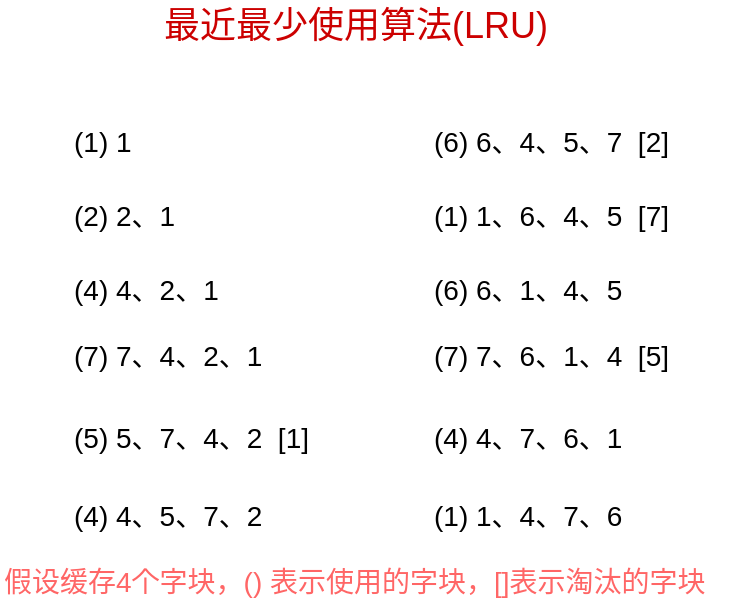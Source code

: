 <mxfile version="12.2.6" type="github" pages="1">
  <diagram id="E5zsGG7FUBDtWv8Oeh53" name="Page-1">
    <mxGraphModel dx="1412" dy="699" grid="1" gridSize="10" guides="1" tooltips="1" connect="1" arrows="1" fold="1" page="1" pageScale="1" pageWidth="827" pageHeight="1169" math="0" shadow="0">
      <root>
        <mxCell id="0"/>
        <mxCell id="1" parent="0"/>
        <mxCell id="9s3MiFvgVYaXWDZ7VL4Z-1" value="&lt;font style=&quot;font-size: 18px&quot; color=&quot;#cc0000&quot;&gt;最近最少使用算法(LRU)&lt;/font&gt;" style="text;html=1;resizable=0;points=[];autosize=1;align=left;verticalAlign=top;spacingTop=-4;" vertex="1" parent="1">
          <mxGeometry x="260" y="50" width="210" height="20" as="geometry"/>
        </mxCell>
        <mxCell id="9s3MiFvgVYaXWDZ7VL4Z-2" value="(1) 1" style="text;html=1;resizable=0;points=[];autosize=1;align=left;verticalAlign=top;spacingTop=-4;fontSize=14;" vertex="1" parent="1">
          <mxGeometry x="215" y="110" width="40" height="20" as="geometry"/>
        </mxCell>
        <mxCell id="9s3MiFvgVYaXWDZ7VL4Z-3" value="(2) 2、1" style="text;html=1;resizable=0;points=[];autosize=1;align=left;verticalAlign=top;spacingTop=-4;fontSize=14;" vertex="1" parent="1">
          <mxGeometry x="215" y="147" width="60" height="20" as="geometry"/>
        </mxCell>
        <mxCell id="9s3MiFvgVYaXWDZ7VL4Z-4" value="(4) 4、2、1" style="text;html=1;resizable=0;points=[];autosize=1;align=left;verticalAlign=top;spacingTop=-4;fontSize=14;" vertex="1" parent="1">
          <mxGeometry x="215" y="184" width="80" height="20" as="geometry"/>
        </mxCell>
        <mxCell id="9s3MiFvgVYaXWDZ7VL4Z-5" value="(7) 7、4、2、1" style="text;html=1;resizable=0;points=[];autosize=1;align=left;verticalAlign=top;spacingTop=-4;fontSize=14;" vertex="1" parent="1">
          <mxGeometry x="215" y="217" width="100" height="20" as="geometry"/>
        </mxCell>
        <mxCell id="9s3MiFvgVYaXWDZ7VL4Z-6" value="(5) 5、7、4、2&amp;nbsp; [1]" style="text;html=1;resizable=0;points=[];autosize=1;align=left;verticalAlign=top;spacingTop=-4;fontSize=14;" vertex="1" parent="1">
          <mxGeometry x="215" y="258" width="120" height="20" as="geometry"/>
        </mxCell>
        <mxCell id="9s3MiFvgVYaXWDZ7VL4Z-7" value="&lt;font style=&quot;font-size: 14px&quot; color=&quot;#ff6666&quot;&gt;假设缓存4个字块，() 表示使用的字块，[]表示淘汰的字块&lt;/font&gt;" style="text;html=1;resizable=0;points=[];autosize=1;align=left;verticalAlign=top;spacingTop=-4;" vertex="1" parent="1">
          <mxGeometry x="180" y="330" width="370" height="20" as="geometry"/>
        </mxCell>
        <mxCell id="9s3MiFvgVYaXWDZ7VL4Z-13" value="(4) 4、5、7、2" style="text;html=1;resizable=0;points=[];autosize=1;align=left;verticalAlign=top;spacingTop=-4;fontSize=14;" vertex="1" parent="1">
          <mxGeometry x="215" y="297" width="100" height="20" as="geometry"/>
        </mxCell>
        <mxCell id="9s3MiFvgVYaXWDZ7VL4Z-14" value="(6) 6、4、5、7&amp;nbsp; [2]" style="text;html=1;resizable=0;points=[];autosize=1;align=left;verticalAlign=top;spacingTop=-4;fontSize=14;" vertex="1" parent="1">
          <mxGeometry x="395" y="110" width="120" height="20" as="geometry"/>
        </mxCell>
        <mxCell id="9s3MiFvgVYaXWDZ7VL4Z-15" value="(1) 1、6、4、5&amp;nbsp; [7]" style="text;html=1;resizable=0;points=[];autosize=1;align=left;verticalAlign=top;spacingTop=-4;fontSize=14;" vertex="1" parent="1">
          <mxGeometry x="395" y="147" width="120" height="20" as="geometry"/>
        </mxCell>
        <mxCell id="9s3MiFvgVYaXWDZ7VL4Z-16" value="(6) 6、1、4、5" style="text;html=1;resizable=0;points=[];autosize=1;align=left;verticalAlign=top;spacingTop=-4;fontSize=14;" vertex="1" parent="1">
          <mxGeometry x="395" y="184" width="100" height="20" as="geometry"/>
        </mxCell>
        <mxCell id="9s3MiFvgVYaXWDZ7VL4Z-17" value="(7) 7、6、1、4&amp;nbsp; [5]" style="text;html=1;resizable=0;points=[];autosize=1;align=left;verticalAlign=top;spacingTop=-4;fontSize=14;" vertex="1" parent="1">
          <mxGeometry x="395" y="217" width="120" height="20" as="geometry"/>
        </mxCell>
        <mxCell id="9s3MiFvgVYaXWDZ7VL4Z-18" value="(1) 1、4、7、6" style="text;html=1;resizable=0;points=[];autosize=1;align=left;verticalAlign=top;spacingTop=-4;fontSize=14;" vertex="1" parent="1">
          <mxGeometry x="395" y="297" width="100" height="20" as="geometry"/>
        </mxCell>
        <mxCell id="9s3MiFvgVYaXWDZ7VL4Z-19" value="(4) 4、7、6、1" style="text;html=1;resizable=0;points=[];autosize=1;align=left;verticalAlign=top;spacingTop=-4;fontSize=14;" vertex="1" parent="1">
          <mxGeometry x="395" y="258" width="100" height="20" as="geometry"/>
        </mxCell>
      </root>
    </mxGraphModel>
  </diagram>
</mxfile>
